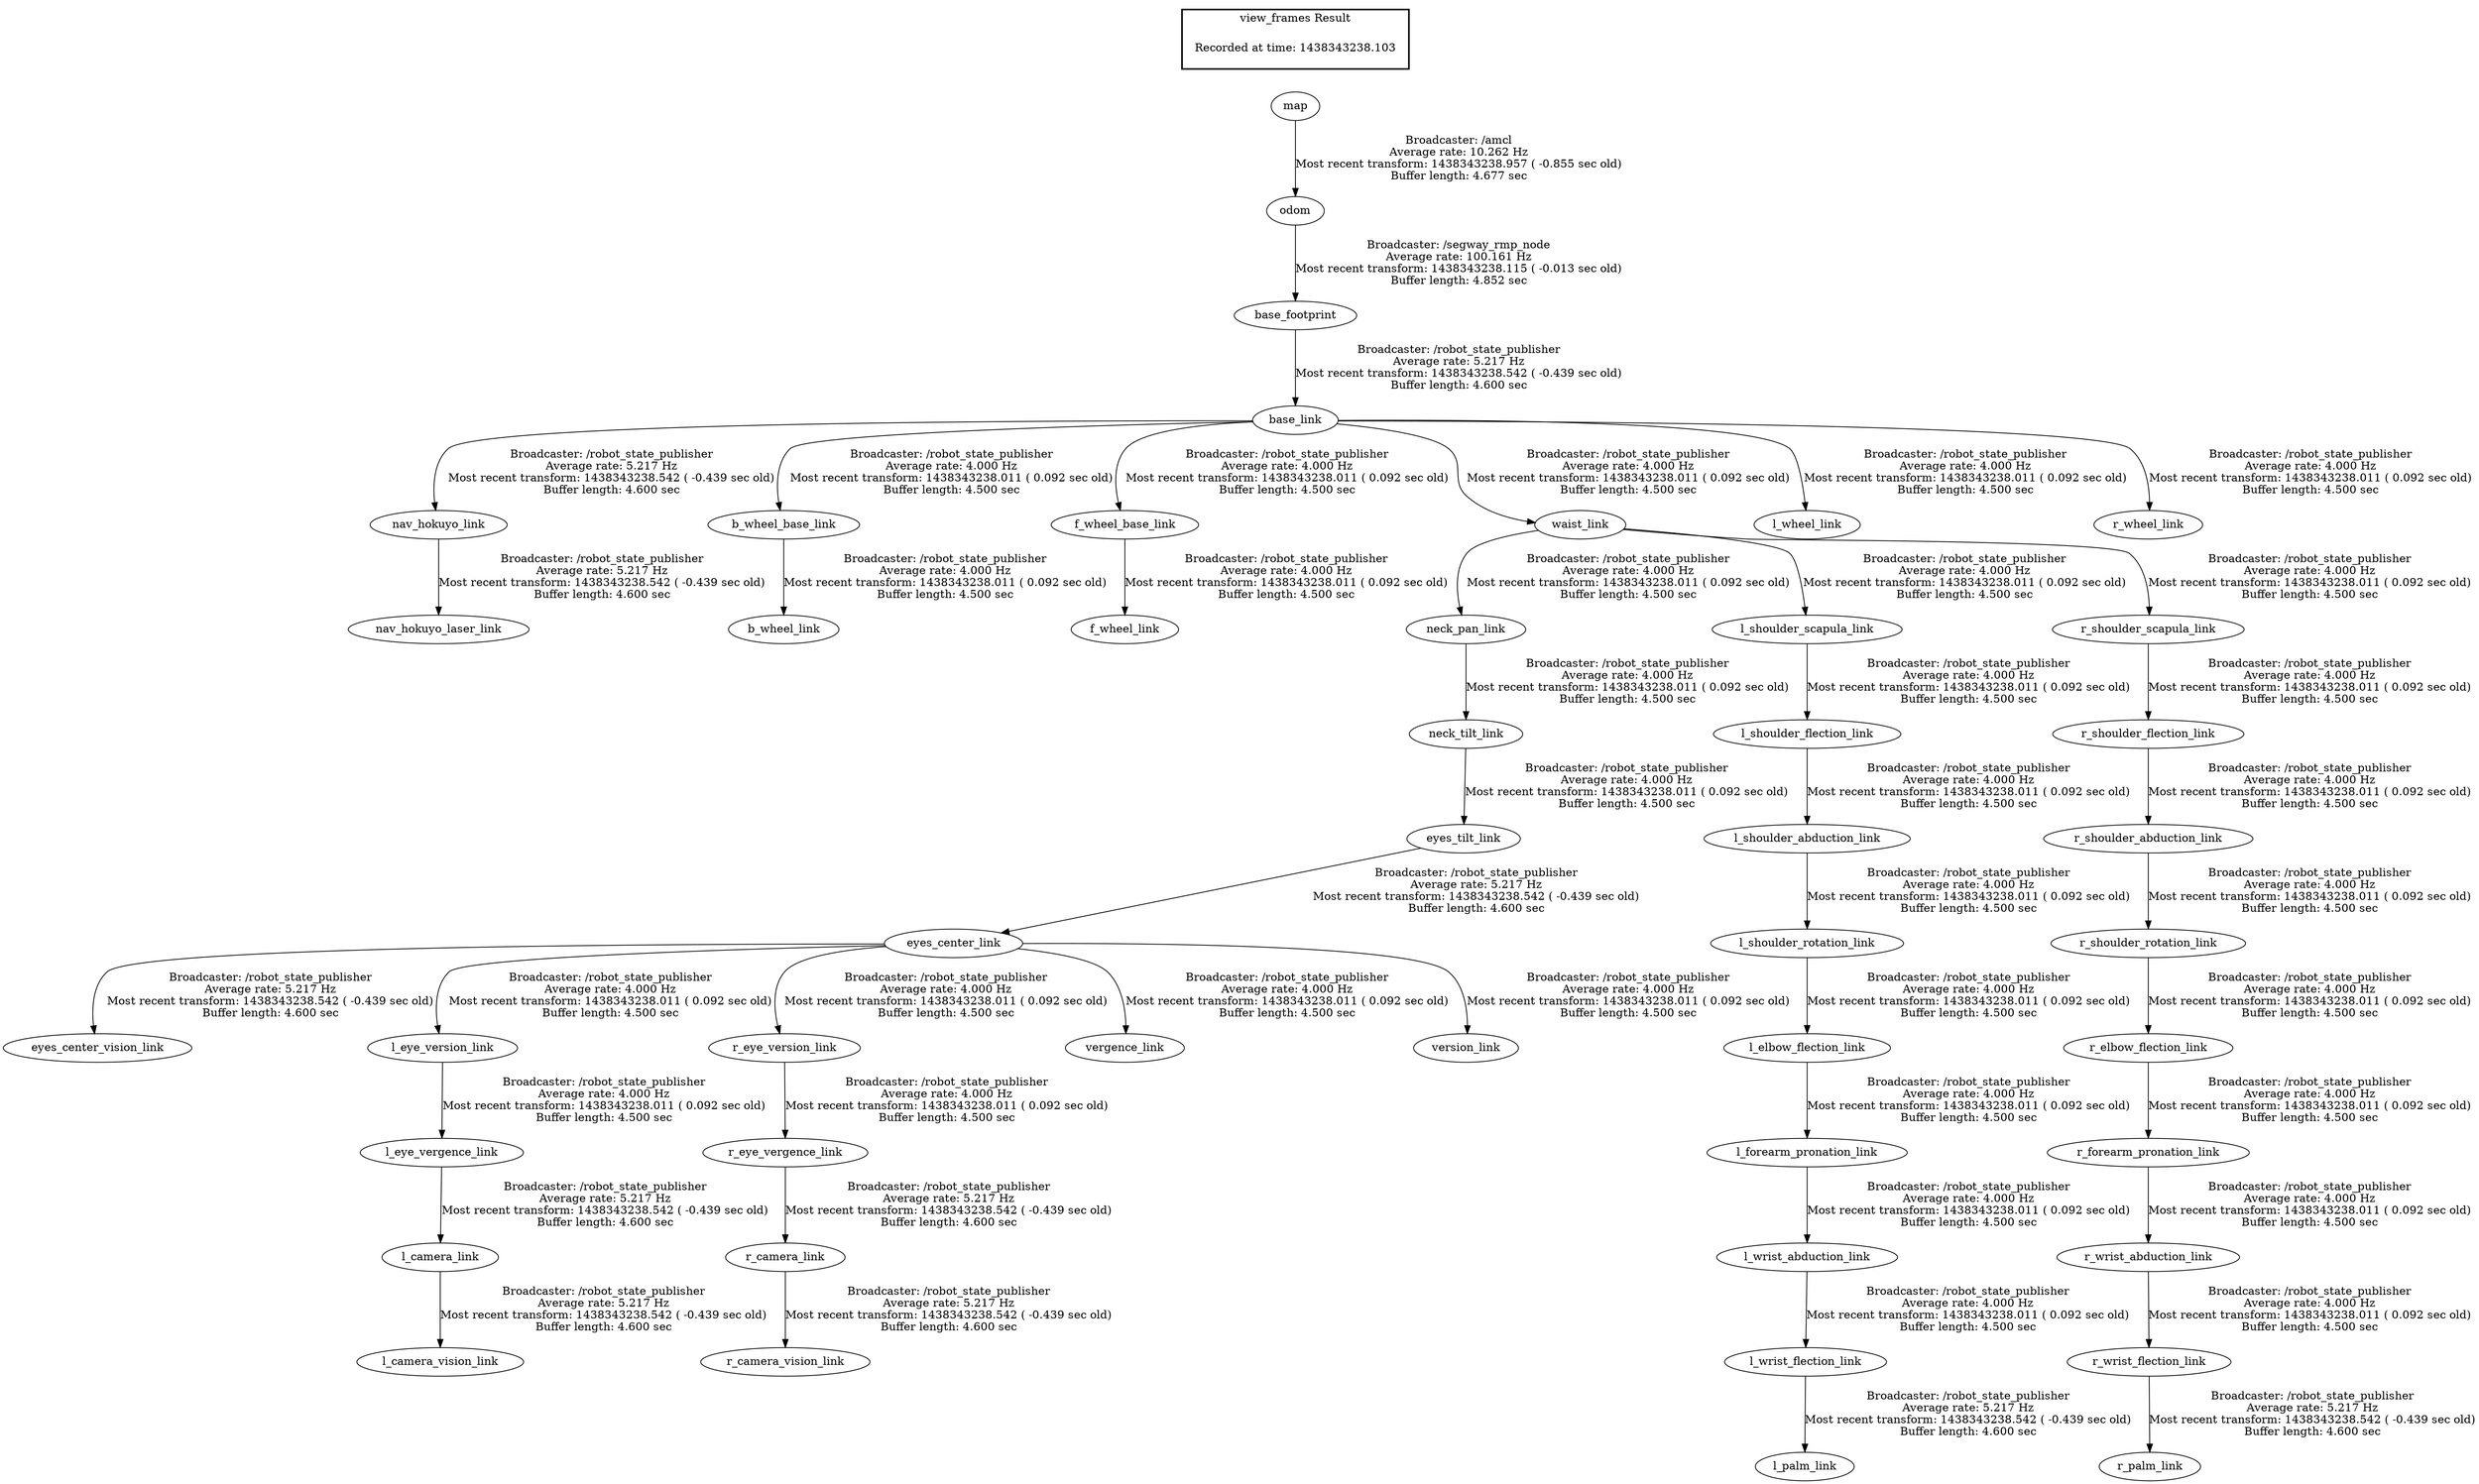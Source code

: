 digraph G {
"odom" -> "base_footprint"[label="Broadcaster: /segway_rmp_node\nAverage rate: 100.161 Hz\nMost recent transform: 1438343238.115 ( -0.013 sec old)\nBuffer length: 4.852 sec\n"];
"map" -> "odom"[label="Broadcaster: /amcl\nAverage rate: 10.262 Hz\nMost recent transform: 1438343238.957 ( -0.855 sec old)\nBuffer length: 4.677 sec\n"];
"base_footprint" -> "base_link"[label="Broadcaster: /robot_state_publisher\nAverage rate: 5.217 Hz\nMost recent transform: 1438343238.542 ( -0.439 sec old)\nBuffer length: 4.600 sec\n"];
"eyes_tilt_link" -> "eyes_center_link"[label="Broadcaster: /robot_state_publisher\nAverage rate: 5.217 Hz\nMost recent transform: 1438343238.542 ( -0.439 sec old)\nBuffer length: 4.600 sec\n"];
"neck_tilt_link" -> "eyes_tilt_link"[label="Broadcaster: /robot_state_publisher\nAverage rate: 4.000 Hz\nMost recent transform: 1438343238.011 ( 0.092 sec old)\nBuffer length: 4.500 sec\n"];
"eyes_center_link" -> "eyes_center_vision_link"[label="Broadcaster: /robot_state_publisher\nAverage rate: 5.217 Hz\nMost recent transform: 1438343238.542 ( -0.439 sec old)\nBuffer length: 4.600 sec\n"];
"l_eye_vergence_link" -> "l_camera_link"[label="Broadcaster: /robot_state_publisher\nAverage rate: 5.217 Hz\nMost recent transform: 1438343238.542 ( -0.439 sec old)\nBuffer length: 4.600 sec\n"];
"l_eye_version_link" -> "l_eye_vergence_link"[label="Broadcaster: /robot_state_publisher\nAverage rate: 4.000 Hz\nMost recent transform: 1438343238.011 ( 0.092 sec old)\nBuffer length: 4.500 sec\n"];
"l_camera_link" -> "l_camera_vision_link"[label="Broadcaster: /robot_state_publisher\nAverage rate: 5.217 Hz\nMost recent transform: 1438343238.542 ( -0.439 sec old)\nBuffer length: 4.600 sec\n"];
"l_wrist_flection_link" -> "l_palm_link"[label="Broadcaster: /robot_state_publisher\nAverage rate: 5.217 Hz\nMost recent transform: 1438343238.542 ( -0.439 sec old)\nBuffer length: 4.600 sec\n"];
"l_wrist_abduction_link" -> "l_wrist_flection_link"[label="Broadcaster: /robot_state_publisher\nAverage rate: 4.000 Hz\nMost recent transform: 1438343238.011 ( 0.092 sec old)\nBuffer length: 4.500 sec\n"];
"base_link" -> "nav_hokuyo_link"[label="Broadcaster: /robot_state_publisher\nAverage rate: 5.217 Hz\nMost recent transform: 1438343238.542 ( -0.439 sec old)\nBuffer length: 4.600 sec\n"];
"nav_hokuyo_link" -> "nav_hokuyo_laser_link"[label="Broadcaster: /robot_state_publisher\nAverage rate: 5.217 Hz\nMost recent transform: 1438343238.542 ( -0.439 sec old)\nBuffer length: 4.600 sec\n"];
"r_eye_vergence_link" -> "r_camera_link"[label="Broadcaster: /robot_state_publisher\nAverage rate: 5.217 Hz\nMost recent transform: 1438343238.542 ( -0.439 sec old)\nBuffer length: 4.600 sec\n"];
"r_eye_version_link" -> "r_eye_vergence_link"[label="Broadcaster: /robot_state_publisher\nAverage rate: 4.000 Hz\nMost recent transform: 1438343238.011 ( 0.092 sec old)\nBuffer length: 4.500 sec\n"];
"r_camera_link" -> "r_camera_vision_link"[label="Broadcaster: /robot_state_publisher\nAverage rate: 5.217 Hz\nMost recent transform: 1438343238.542 ( -0.439 sec old)\nBuffer length: 4.600 sec\n"];
"r_wrist_flection_link" -> "r_palm_link"[label="Broadcaster: /robot_state_publisher\nAverage rate: 5.217 Hz\nMost recent transform: 1438343238.542 ( -0.439 sec old)\nBuffer length: 4.600 sec\n"];
"r_wrist_abduction_link" -> "r_wrist_flection_link"[label="Broadcaster: /robot_state_publisher\nAverage rate: 4.000 Hz\nMost recent transform: 1438343238.011 ( 0.092 sec old)\nBuffer length: 4.500 sec\n"];
"base_link" -> "b_wheel_base_link"[label="Broadcaster: /robot_state_publisher\nAverage rate: 4.000 Hz\nMost recent transform: 1438343238.011 ( 0.092 sec old)\nBuffer length: 4.500 sec\n"];
"b_wheel_base_link" -> "b_wheel_link"[label="Broadcaster: /robot_state_publisher\nAverage rate: 4.000 Hz\nMost recent transform: 1438343238.011 ( 0.092 sec old)\nBuffer length: 4.500 sec\n"];
"neck_pan_link" -> "neck_tilt_link"[label="Broadcaster: /robot_state_publisher\nAverage rate: 4.000 Hz\nMost recent transform: 1438343238.011 ( 0.092 sec old)\nBuffer length: 4.500 sec\n"];
"base_link" -> "f_wheel_base_link"[label="Broadcaster: /robot_state_publisher\nAverage rate: 4.000 Hz\nMost recent transform: 1438343238.011 ( 0.092 sec old)\nBuffer length: 4.500 sec\n"];
"f_wheel_base_link" -> "f_wheel_link"[label="Broadcaster: /robot_state_publisher\nAverage rate: 4.000 Hz\nMost recent transform: 1438343238.011 ( 0.092 sec old)\nBuffer length: 4.500 sec\n"];
"l_shoulder_rotation_link" -> "l_elbow_flection_link"[label="Broadcaster: /robot_state_publisher\nAverage rate: 4.000 Hz\nMost recent transform: 1438343238.011 ( 0.092 sec old)\nBuffer length: 4.500 sec\n"];
"l_shoulder_abduction_link" -> "l_shoulder_rotation_link"[label="Broadcaster: /robot_state_publisher\nAverage rate: 4.000 Hz\nMost recent transform: 1438343238.011 ( 0.092 sec old)\nBuffer length: 4.500 sec\n"];
"eyes_center_link" -> "l_eye_version_link"[label="Broadcaster: /robot_state_publisher\nAverage rate: 4.000 Hz\nMost recent transform: 1438343238.011 ( 0.092 sec old)\nBuffer length: 4.500 sec\n"];
"l_elbow_flection_link" -> "l_forearm_pronation_link"[label="Broadcaster: /robot_state_publisher\nAverage rate: 4.000 Hz\nMost recent transform: 1438343238.011 ( 0.092 sec old)\nBuffer length: 4.500 sec\n"];
"l_shoulder_flection_link" -> "l_shoulder_abduction_link"[label="Broadcaster: /robot_state_publisher\nAverage rate: 4.000 Hz\nMost recent transform: 1438343238.011 ( 0.092 sec old)\nBuffer length: 4.500 sec\n"];
"l_shoulder_scapula_link" -> "l_shoulder_flection_link"[label="Broadcaster: /robot_state_publisher\nAverage rate: 4.000 Hz\nMost recent transform: 1438343238.011 ( 0.092 sec old)\nBuffer length: 4.500 sec\n"];
"waist_link" -> "l_shoulder_scapula_link"[label="Broadcaster: /robot_state_publisher\nAverage rate: 4.000 Hz\nMost recent transform: 1438343238.011 ( 0.092 sec old)\nBuffer length: 4.500 sec\n"];
"base_link" -> "waist_link"[label="Broadcaster: /robot_state_publisher\nAverage rate: 4.000 Hz\nMost recent transform: 1438343238.011 ( 0.092 sec old)\nBuffer length: 4.500 sec\n"];
"base_link" -> "l_wheel_link"[label="Broadcaster: /robot_state_publisher\nAverage rate: 4.000 Hz\nMost recent transform: 1438343238.011 ( 0.092 sec old)\nBuffer length: 4.500 sec\n"];
"l_forearm_pronation_link" -> "l_wrist_abduction_link"[label="Broadcaster: /robot_state_publisher\nAverage rate: 4.000 Hz\nMost recent transform: 1438343238.011 ( 0.092 sec old)\nBuffer length: 4.500 sec\n"];
"waist_link" -> "neck_pan_link"[label="Broadcaster: /robot_state_publisher\nAverage rate: 4.000 Hz\nMost recent transform: 1438343238.011 ( 0.092 sec old)\nBuffer length: 4.500 sec\n"];
"r_shoulder_rotation_link" -> "r_elbow_flection_link"[label="Broadcaster: /robot_state_publisher\nAverage rate: 4.000 Hz\nMost recent transform: 1438343238.011 ( 0.092 sec old)\nBuffer length: 4.500 sec\n"];
"r_shoulder_abduction_link" -> "r_shoulder_rotation_link"[label="Broadcaster: /robot_state_publisher\nAverage rate: 4.000 Hz\nMost recent transform: 1438343238.011 ( 0.092 sec old)\nBuffer length: 4.500 sec\n"];
"eyes_center_link" -> "r_eye_version_link"[label="Broadcaster: /robot_state_publisher\nAverage rate: 4.000 Hz\nMost recent transform: 1438343238.011 ( 0.092 sec old)\nBuffer length: 4.500 sec\n"];
"r_elbow_flection_link" -> "r_forearm_pronation_link"[label="Broadcaster: /robot_state_publisher\nAverage rate: 4.000 Hz\nMost recent transform: 1438343238.011 ( 0.092 sec old)\nBuffer length: 4.500 sec\n"];
"r_shoulder_flection_link" -> "r_shoulder_abduction_link"[label="Broadcaster: /robot_state_publisher\nAverage rate: 4.000 Hz\nMost recent transform: 1438343238.011 ( 0.092 sec old)\nBuffer length: 4.500 sec\n"];
"r_shoulder_scapula_link" -> "r_shoulder_flection_link"[label="Broadcaster: /robot_state_publisher\nAverage rate: 4.000 Hz\nMost recent transform: 1438343238.011 ( 0.092 sec old)\nBuffer length: 4.500 sec\n"];
"waist_link" -> "r_shoulder_scapula_link"[label="Broadcaster: /robot_state_publisher\nAverage rate: 4.000 Hz\nMost recent transform: 1438343238.011 ( 0.092 sec old)\nBuffer length: 4.500 sec\n"];
"base_link" -> "r_wheel_link"[label="Broadcaster: /robot_state_publisher\nAverage rate: 4.000 Hz\nMost recent transform: 1438343238.011 ( 0.092 sec old)\nBuffer length: 4.500 sec\n"];
"r_forearm_pronation_link" -> "r_wrist_abduction_link"[label="Broadcaster: /robot_state_publisher\nAverage rate: 4.000 Hz\nMost recent transform: 1438343238.011 ( 0.092 sec old)\nBuffer length: 4.500 sec\n"];
"eyes_center_link" -> "vergence_link"[label="Broadcaster: /robot_state_publisher\nAverage rate: 4.000 Hz\nMost recent transform: 1438343238.011 ( 0.092 sec old)\nBuffer length: 4.500 sec\n"];
"eyes_center_link" -> "version_link"[label="Broadcaster: /robot_state_publisher\nAverage rate: 4.000 Hz\nMost recent transform: 1438343238.011 ( 0.092 sec old)\nBuffer length: 4.500 sec\n"];
edge [style=invis];
 subgraph cluster_legend { style=bold; color=black; label ="view_frames Result";
"Recorded at time: 1438343238.103"[ shape=plaintext ] ;
 }->"map";
}